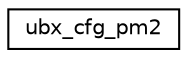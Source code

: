 digraph "Graphical Class Hierarchy"
{
  edge [fontname="Helvetica",fontsize="10",labelfontname="Helvetica",labelfontsize="10"];
  node [fontname="Helvetica",fontsize="10",shape=record];
  rankdir="LR";
  Node1 [label="ubx_cfg_pm2",height=0.2,width=0.4,color="black", fillcolor="white", style="filled",URL="$structubx__cfg__pm2.html"];
}
